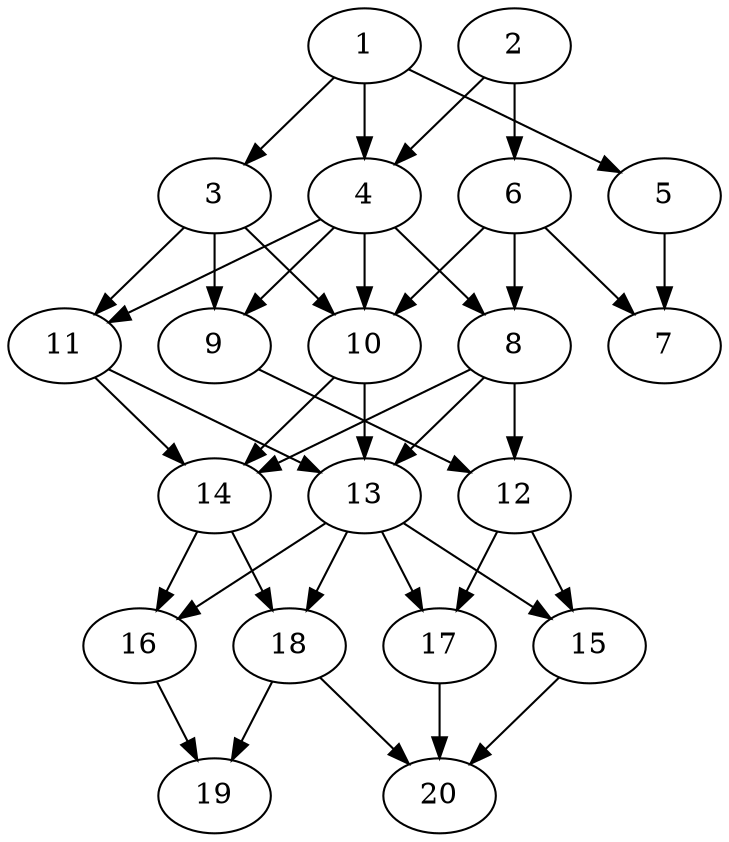 // DAG automatically generated by daggen at Thu Oct  3 13:58:43 2019
// ./daggen --dot -n 20 --ccr 0.4 --fat 0.5 --regular 0.5 --density 0.6 --mindata 5242880 --maxdata 52428800 
digraph G {
  1 [size="93770240", alpha="0.08", expect_size="37508096"] 
  1 -> 3 [size ="37508096"]
  1 -> 4 [size ="37508096"]
  1 -> 5 [size ="37508096"]
  2 [size="88256000", alpha="0.16", expect_size="35302400"] 
  2 -> 4 [size ="35302400"]
  2 -> 6 [size ="35302400"]
  3 [size="105495040", alpha="0.19", expect_size="42198016"] 
  3 -> 9 [size ="42198016"]
  3 -> 10 [size ="42198016"]
  3 -> 11 [size ="42198016"]
  4 [size="63019520", alpha="0.09", expect_size="25207808"] 
  4 -> 8 [size ="25207808"]
  4 -> 9 [size ="25207808"]
  4 -> 10 [size ="25207808"]
  4 -> 11 [size ="25207808"]
  5 [size="42565120", alpha="0.14", expect_size="17026048"] 
  5 -> 7 [size ="17026048"]
  6 [size="101806080", alpha="0.19", expect_size="40722432"] 
  6 -> 7 [size ="40722432"]
  6 -> 8 [size ="40722432"]
  6 -> 10 [size ="40722432"]
  7 [size="72696320", alpha="0.10", expect_size="29078528"] 
  8 [size="79070720", alpha="0.05", expect_size="31628288"] 
  8 -> 12 [size ="31628288"]
  8 -> 13 [size ="31628288"]
  8 -> 14 [size ="31628288"]
  9 [size="64384000", alpha="0.15", expect_size="25753600"] 
  9 -> 12 [size ="25753600"]
  10 [size="37818880", alpha="0.08", expect_size="15127552"] 
  10 -> 13 [size ="15127552"]
  10 -> 14 [size ="15127552"]
  11 [size="126410240", alpha="0.01", expect_size="50564096"] 
  11 -> 13 [size ="50564096"]
  11 -> 14 [size ="50564096"]
  12 [size="53017600", alpha="0.12", expect_size="21207040"] 
  12 -> 15 [size ="21207040"]
  12 -> 17 [size ="21207040"]
  13 [size="27330560", alpha="0.01", expect_size="10932224"] 
  13 -> 15 [size ="10932224"]
  13 -> 16 [size ="10932224"]
  13 -> 17 [size ="10932224"]
  13 -> 18 [size ="10932224"]
  14 [size="22558720", alpha="0.15", expect_size="9023488"] 
  14 -> 16 [size ="9023488"]
  14 -> 18 [size ="9023488"]
  15 [size="76646400", alpha="0.08", expect_size="30658560"] 
  15 -> 20 [size ="30658560"]
  16 [size="42603520", alpha="0.12", expect_size="17041408"] 
  16 -> 19 [size ="17041408"]
  17 [size="35998720", alpha="0.03", expect_size="14399488"] 
  17 -> 20 [size ="14399488"]
  18 [size="92078080", alpha="0.19", expect_size="36831232"] 
  18 -> 19 [size ="36831232"]
  18 -> 20 [size ="36831232"]
  19 [size="118681600", alpha="0.18", expect_size="47472640"] 
  20 [size="91929600", alpha="0.04", expect_size="36771840"] 
}
